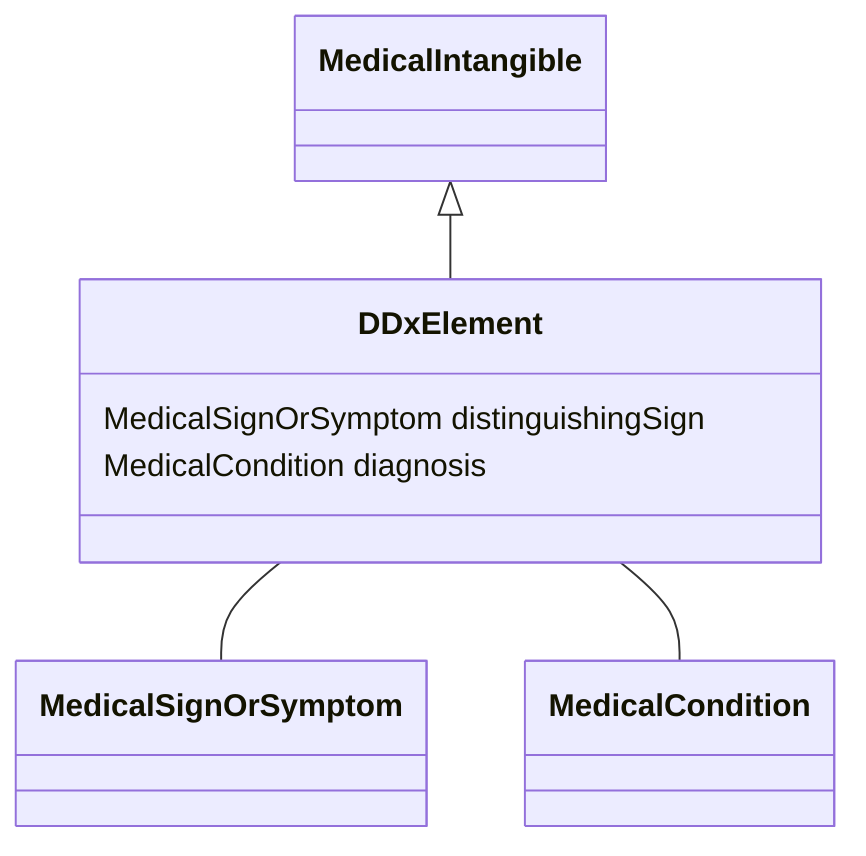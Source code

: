 classDiagram
  DDxElement -- MedicalSignOrSymptom
DDxElement -- MedicalCondition


MedicalIntangible <|-- DDxElement
class DDxElement {

  MedicalSignOrSymptom distinguishingSign
  MedicalCondition diagnosis

}